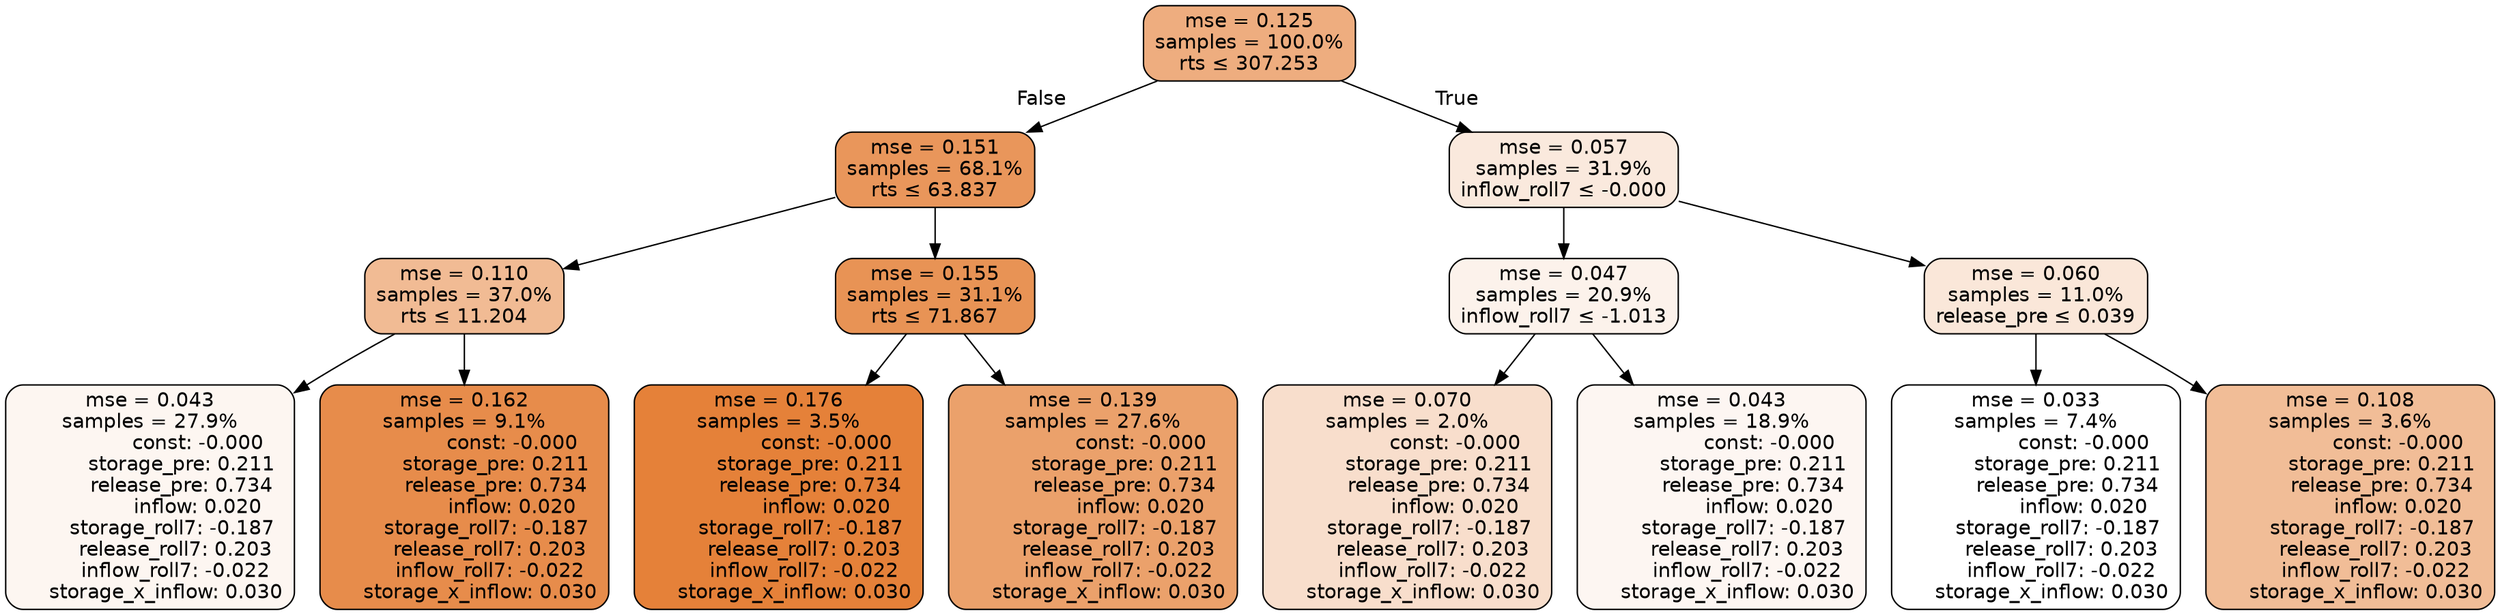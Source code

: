 digraph tree {
node [shape=rectangle, style="filled, rounded", color="black", fontname=helvetica] ;
edge [fontname=helvetica] ;
	"0" [label="mse = 0.125
samples = 100.0%
rts &le; 307.253", fillcolor="#eead7f"]
	"1" [label="mse = 0.151
samples = 68.1%
rts &le; 63.837", fillcolor="#e9965b"]
	"2" [label="mse = 0.110
samples = 37.0%
rts &le; 11.204", fillcolor="#f1bb94"]
	"3" [label="mse = 0.043
samples = 27.9%
               const: -0.000
          storage_pre: 0.211
          release_pre: 0.734
               inflow: 0.020
       storage_roll7: -0.187
        release_roll7: 0.203
        inflow_roll7: -0.022
     storage_x_inflow: 0.030", fillcolor="#fdf6f1"]
	"4" [label="mse = 0.162
samples = 9.1%
               const: -0.000
          storage_pre: 0.211
          release_pre: 0.734
               inflow: 0.020
       storage_roll7: -0.187
        release_roll7: 0.203
        inflow_roll7: -0.022
     storage_x_inflow: 0.030", fillcolor="#e78c4b"]
	"5" [label="mse = 0.155
samples = 31.1%
rts &le; 71.867", fillcolor="#e89355"]
	"6" [label="mse = 0.176
samples = 3.5%
               const: -0.000
          storage_pre: 0.211
          release_pre: 0.734
               inflow: 0.020
       storage_roll7: -0.187
        release_roll7: 0.203
        inflow_roll7: -0.022
     storage_x_inflow: 0.030", fillcolor="#e58139"]
	"7" [label="mse = 0.139
samples = 27.6%
               const: -0.000
          storage_pre: 0.211
          release_pre: 0.734
               inflow: 0.020
       storage_roll7: -0.187
        release_roll7: 0.203
        inflow_roll7: -0.022
     storage_x_inflow: 0.030", fillcolor="#eba16b"]
	"8" [label="mse = 0.057
samples = 31.9%
inflow_roll7 &le; -0.000", fillcolor="#fae9dd"]
	"9" [label="mse = 0.047
samples = 20.9%
inflow_roll7 &le; -1.013", fillcolor="#fcf2eb"]
	"10" [label="mse = 0.070
samples = 2.0%
               const: -0.000
          storage_pre: 0.211
          release_pre: 0.734
               inflow: 0.020
       storage_roll7: -0.187
        release_roll7: 0.203
        inflow_roll7: -0.022
     storage_x_inflow: 0.030", fillcolor="#f8decc"]
	"11" [label="mse = 0.043
samples = 18.9%
               const: -0.000
          storage_pre: 0.211
          release_pre: 0.734
               inflow: 0.020
       storage_roll7: -0.187
        release_roll7: 0.203
        inflow_roll7: -0.022
     storage_x_inflow: 0.030", fillcolor="#fdf6f2"]
	"12" [label="mse = 0.060
samples = 11.0%
release_pre &le; 0.039", fillcolor="#fae7d9"]
	"13" [label="mse = 0.033
samples = 7.4%
               const: -0.000
          storage_pre: 0.211
          release_pre: 0.734
               inflow: 0.020
       storage_roll7: -0.187
        release_roll7: 0.203
        inflow_roll7: -0.022
     storage_x_inflow: 0.030", fillcolor="#ffffff"]
	"14" [label="mse = 0.108
samples = 3.6%
               const: -0.000
          storage_pre: 0.211
          release_pre: 0.734
               inflow: 0.020
       storage_roll7: -0.187
        release_roll7: 0.203
        inflow_roll7: -0.022
     storage_x_inflow: 0.030", fillcolor="#f1bd97"]

	"0" -> "1" [labeldistance=2.5, labelangle=45, headlabel="False"]
	"1" -> "2"
	"2" -> "3"
	"2" -> "4"
	"1" -> "5"
	"5" -> "6"
	"5" -> "7"
	"0" -> "8" [labeldistance=2.5, labelangle=-45, headlabel="True"]
	"8" -> "9"
	"9" -> "10"
	"9" -> "11"
	"8" -> "12"
	"12" -> "13"
	"12" -> "14"
}